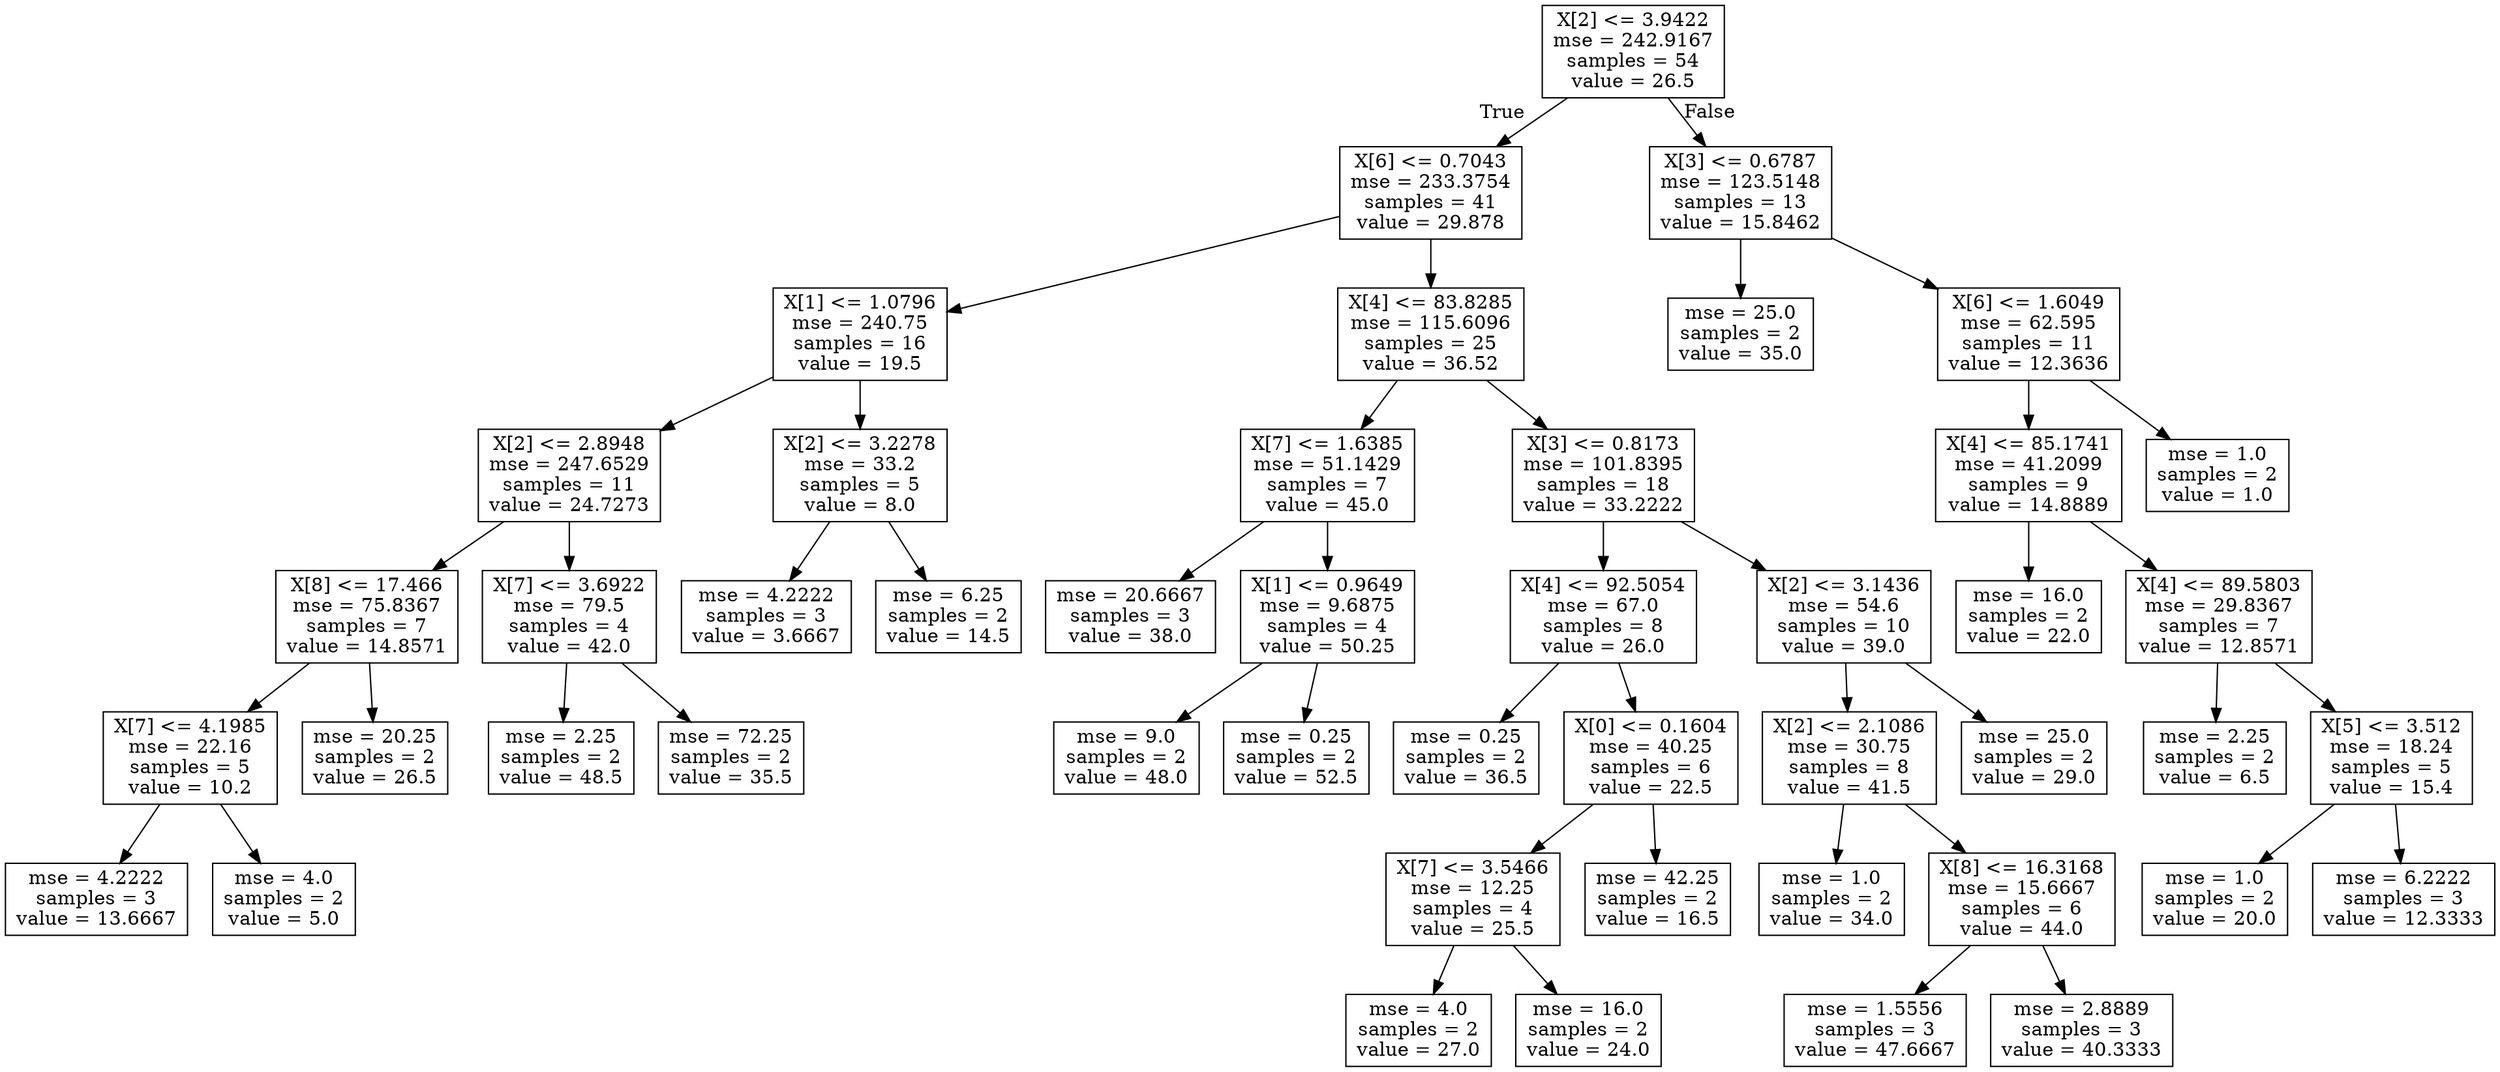 digraph Tree {
node [shape=box] ;
0 [label="X[2] <= 3.9422\nmse = 242.9167\nsamples = 54\nvalue = 26.5"] ;
1 [label="X[6] <= 0.7043\nmse = 233.3754\nsamples = 41\nvalue = 29.878"] ;
0 -> 1 [labeldistance=2.5, labelangle=45, headlabel="True"] ;
2 [label="X[1] <= 1.0796\nmse = 240.75\nsamples = 16\nvalue = 19.5"] ;
1 -> 2 ;
3 [label="X[2] <= 2.8948\nmse = 247.6529\nsamples = 11\nvalue = 24.7273"] ;
2 -> 3 ;
4 [label="X[8] <= 17.466\nmse = 75.8367\nsamples = 7\nvalue = 14.8571"] ;
3 -> 4 ;
5 [label="X[7] <= 4.1985\nmse = 22.16\nsamples = 5\nvalue = 10.2"] ;
4 -> 5 ;
6 [label="mse = 4.2222\nsamples = 3\nvalue = 13.6667"] ;
5 -> 6 ;
7 [label="mse = 4.0\nsamples = 2\nvalue = 5.0"] ;
5 -> 7 ;
8 [label="mse = 20.25\nsamples = 2\nvalue = 26.5"] ;
4 -> 8 ;
9 [label="X[7] <= 3.6922\nmse = 79.5\nsamples = 4\nvalue = 42.0"] ;
3 -> 9 ;
10 [label="mse = 2.25\nsamples = 2\nvalue = 48.5"] ;
9 -> 10 ;
11 [label="mse = 72.25\nsamples = 2\nvalue = 35.5"] ;
9 -> 11 ;
12 [label="X[2] <= 3.2278\nmse = 33.2\nsamples = 5\nvalue = 8.0"] ;
2 -> 12 ;
13 [label="mse = 4.2222\nsamples = 3\nvalue = 3.6667"] ;
12 -> 13 ;
14 [label="mse = 6.25\nsamples = 2\nvalue = 14.5"] ;
12 -> 14 ;
15 [label="X[4] <= 83.8285\nmse = 115.6096\nsamples = 25\nvalue = 36.52"] ;
1 -> 15 ;
16 [label="X[7] <= 1.6385\nmse = 51.1429\nsamples = 7\nvalue = 45.0"] ;
15 -> 16 ;
17 [label="mse = 20.6667\nsamples = 3\nvalue = 38.0"] ;
16 -> 17 ;
18 [label="X[1] <= 0.9649\nmse = 9.6875\nsamples = 4\nvalue = 50.25"] ;
16 -> 18 ;
19 [label="mse = 9.0\nsamples = 2\nvalue = 48.0"] ;
18 -> 19 ;
20 [label="mse = 0.25\nsamples = 2\nvalue = 52.5"] ;
18 -> 20 ;
21 [label="X[3] <= 0.8173\nmse = 101.8395\nsamples = 18\nvalue = 33.2222"] ;
15 -> 21 ;
22 [label="X[4] <= 92.5054\nmse = 67.0\nsamples = 8\nvalue = 26.0"] ;
21 -> 22 ;
23 [label="mse = 0.25\nsamples = 2\nvalue = 36.5"] ;
22 -> 23 ;
24 [label="X[0] <= 0.1604\nmse = 40.25\nsamples = 6\nvalue = 22.5"] ;
22 -> 24 ;
25 [label="X[7] <= 3.5466\nmse = 12.25\nsamples = 4\nvalue = 25.5"] ;
24 -> 25 ;
26 [label="mse = 4.0\nsamples = 2\nvalue = 27.0"] ;
25 -> 26 ;
27 [label="mse = 16.0\nsamples = 2\nvalue = 24.0"] ;
25 -> 27 ;
28 [label="mse = 42.25\nsamples = 2\nvalue = 16.5"] ;
24 -> 28 ;
29 [label="X[2] <= 3.1436\nmse = 54.6\nsamples = 10\nvalue = 39.0"] ;
21 -> 29 ;
30 [label="X[2] <= 2.1086\nmse = 30.75\nsamples = 8\nvalue = 41.5"] ;
29 -> 30 ;
31 [label="mse = 1.0\nsamples = 2\nvalue = 34.0"] ;
30 -> 31 ;
32 [label="X[8] <= 16.3168\nmse = 15.6667\nsamples = 6\nvalue = 44.0"] ;
30 -> 32 ;
33 [label="mse = 1.5556\nsamples = 3\nvalue = 47.6667"] ;
32 -> 33 ;
34 [label="mse = 2.8889\nsamples = 3\nvalue = 40.3333"] ;
32 -> 34 ;
35 [label="mse = 25.0\nsamples = 2\nvalue = 29.0"] ;
29 -> 35 ;
36 [label="X[3] <= 0.6787\nmse = 123.5148\nsamples = 13\nvalue = 15.8462"] ;
0 -> 36 [labeldistance=2.5, labelangle=-45, headlabel="False"] ;
37 [label="mse = 25.0\nsamples = 2\nvalue = 35.0"] ;
36 -> 37 ;
38 [label="X[6] <= 1.6049\nmse = 62.595\nsamples = 11\nvalue = 12.3636"] ;
36 -> 38 ;
39 [label="X[4] <= 85.1741\nmse = 41.2099\nsamples = 9\nvalue = 14.8889"] ;
38 -> 39 ;
40 [label="mse = 16.0\nsamples = 2\nvalue = 22.0"] ;
39 -> 40 ;
41 [label="X[4] <= 89.5803\nmse = 29.8367\nsamples = 7\nvalue = 12.8571"] ;
39 -> 41 ;
42 [label="mse = 2.25\nsamples = 2\nvalue = 6.5"] ;
41 -> 42 ;
43 [label="X[5] <= 3.512\nmse = 18.24\nsamples = 5\nvalue = 15.4"] ;
41 -> 43 ;
44 [label="mse = 1.0\nsamples = 2\nvalue = 20.0"] ;
43 -> 44 ;
45 [label="mse = 6.2222\nsamples = 3\nvalue = 12.3333"] ;
43 -> 45 ;
46 [label="mse = 1.0\nsamples = 2\nvalue = 1.0"] ;
38 -> 46 ;
}